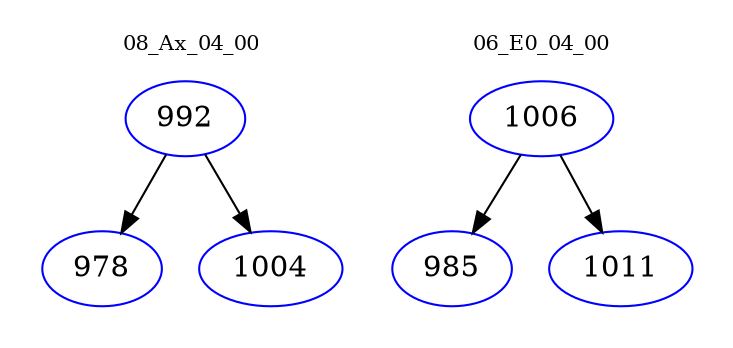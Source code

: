 digraph{
subgraph cluster_0 {
color = white
label = "08_Ax_04_00";
fontsize=10;
T0_992 [label="992", color="blue"]
T0_992 -> T0_978 [color="black"]
T0_978 [label="978", color="blue"]
T0_992 -> T0_1004 [color="black"]
T0_1004 [label="1004", color="blue"]
}
subgraph cluster_1 {
color = white
label = "06_E0_04_00";
fontsize=10;
T1_1006 [label="1006", color="blue"]
T1_1006 -> T1_985 [color="black"]
T1_985 [label="985", color="blue"]
T1_1006 -> T1_1011 [color="black"]
T1_1011 [label="1011", color="blue"]
}
}

